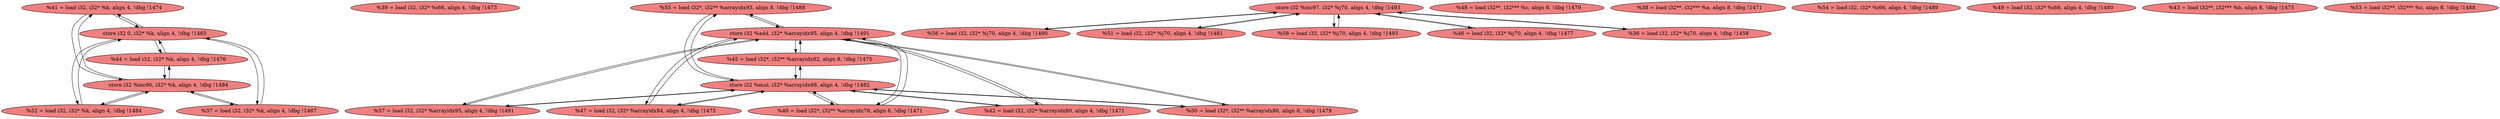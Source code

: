 
digraph G {


node2597 [fillcolor=lightcoral,label="  %41 = load i32, i32* %k, align 4, !dbg !1474",shape=ellipse,style=filled ]
node2596 [fillcolor=lightcoral,label="  %39 = load i32, i32* %i66, align 4, !dbg !1473",shape=ellipse,style=filled ]
node2595 [fillcolor=lightcoral,label="  %55 = load i32*, i32** %arrayidx93, align 8, !dbg !1488",shape=ellipse,style=filled ]
node2593 [fillcolor=lightcoral,label="  %40 = load i32*, i32** %arrayidx78, align 8, !dbg !1471",shape=ellipse,style=filled ]
node2590 [fillcolor=lightcoral,label="  store i32 %inc97, i32* %j70, align 4, !dbg !1493",shape=ellipse,style=filled ]
node2591 [fillcolor=lightcoral,label="  %48 = load i32**, i32*** %c, align 8, !dbg !1479",shape=ellipse,style=filled ]
node2589 [fillcolor=lightcoral,label="  store i32 %add, i32* %arrayidx95, align 4, !dbg !1491",shape=ellipse,style=filled ]
node2588 [fillcolor=lightcoral,label="  %56 = load i32, i32* %j70, align 4, !dbg !1490",shape=ellipse,style=filled ]
node2594 [fillcolor=lightcoral,label="  %42 = load i32, i32* %arrayidx80, align 4, !dbg !1471",shape=ellipse,style=filled ]
node2586 [fillcolor=lightcoral,label="  store i32 0, i32* %k, align 4, !dbg !1465",shape=ellipse,style=filled ]
node2574 [fillcolor=lightcoral,label="  %51 = load i32, i32* %j70, align 4, !dbg !1481",shape=ellipse,style=filled ]
node2592 [fillcolor=lightcoral,label="  %38 = load i32**, i32*** %a, align 8, !dbg !1471",shape=ellipse,style=filled ]
node2582 [fillcolor=lightcoral,label="  %37 = load i32, i32* %k, align 4, !dbg !1467",shape=ellipse,style=filled ]
node2587 [fillcolor=lightcoral,label="  %54 = load i32, i32* %i66, align 4, !dbg !1489",shape=ellipse,style=filled ]
node2573 [fillcolor=lightcoral,label="  %50 = load i32*, i32** %arrayidx86, align 8, !dbg !1479",shape=ellipse,style=filled ]
node2575 [fillcolor=lightcoral,label="  %49 = load i32, i32* %i66, align 4, !dbg !1480",shape=ellipse,style=filled ]
node2580 [fillcolor=lightcoral,label="  %43 = load i32**, i32*** %b, align 8, !dbg !1475",shape=ellipse,style=filled ]
node2581 [fillcolor=lightcoral,label="  %57 = load i32, i32* %arrayidx95, align 4, !dbg !1491",shape=ellipse,style=filled ]
node2570 [fillcolor=lightcoral,label="  store i32 %inc90, i32* %k, align 4, !dbg !1484",shape=ellipse,style=filled ]
node2572 [fillcolor=lightcoral,label="  store i32 %mul, i32* %arrayidx88, align 4, !dbg !1482",shape=ellipse,style=filled ]
node2583 [fillcolor=lightcoral,label="  %58 = load i32, i32* %j70, align 4, !dbg !1493",shape=ellipse,style=filled ]
node2571 [fillcolor=lightcoral,label="  %52 = load i32, i32* %k, align 4, !dbg !1484",shape=ellipse,style=filled ]
node2579 [fillcolor=lightcoral,label="  %44 = load i32, i32* %k, align 4, !dbg !1476",shape=ellipse,style=filled ]
node2576 [fillcolor=lightcoral,label="  %47 = load i32, i32* %arrayidx84, align 4, !dbg !1475",shape=ellipse,style=filled ]
node2577 [fillcolor=lightcoral,label="  %45 = load i32*, i32** %arrayidx82, align 8, !dbg !1475",shape=ellipse,style=filled ]
node2578 [fillcolor=lightcoral,label="  %46 = load i32, i32* %j70, align 4, !dbg !1477",shape=ellipse,style=filled ]
node2585 [fillcolor=lightcoral,label="  %53 = load i32**, i32*** %c, align 8, !dbg !1488",shape=ellipse,style=filled ]
node2584 [fillcolor=lightcoral,label="  %36 = load i32, i32* %j70, align 4, !dbg !1458",shape=ellipse,style=filled ]

node2588->node2590 [ ]
node2597->node2586 [ ]
node2582->node2586 [ ]
node2589->node2577 [ ]
node2589->node2581 [ ]
node2586->node2597 [ ]
node2586->node2579 [ ]
node2579->node2586 [ ]
node2581->node2589 [ ]
node2572->node2594 [ ]
node2572->node2581 [ ]
node2589->node2594 [ ]
node2576->node2589 [ ]
node2572->node2576 [ ]
node2572->node2577 [ ]
node2590->node2583 [ ]
node2574->node2590 [ ]
node2593->node2589 [ ]
node2589->node2595 [ ]
node2582->node2570 [ ]
node2594->node2572 [ ]
node2571->node2570 [ ]
node2589->node2576 [ ]
node2589->node2593 [ ]
node2594->node2589 [ ]
node2570->node2579 [ ]
node2590->node2574 [ ]
node2570->node2597 [ ]
node2577->node2572 [ ]
node2595->node2572 [ ]
node2576->node2572 [ ]
node2572->node2593 [ ]
node2590->node2588 [ ]
node2572->node2573 [ ]
node2583->node2590 [ ]
node2579->node2570 [ ]
node2577->node2589 [ ]
node2597->node2570 [ ]
node2586->node2582 [ ]
node2589->node2573 [ ]
node2570->node2571 [ ]
node2573->node2589 [ ]
node2573->node2572 [ ]
node2581->node2572 [ ]
node2593->node2572 [ ]
node2570->node2582 [ ]
node2590->node2584 [ ]
node2578->node2590 [ ]
node2584->node2590 [ ]
node2571->node2586 [ ]
node2572->node2595 [ ]
node2586->node2571 [ ]
node2595->node2589 [ ]
node2590->node2578 [ ]


}
